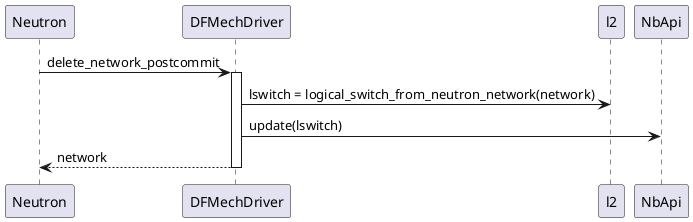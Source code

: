 @startuml delete network
Neutron->DFMechDriver:delete_network_postcommit
activate DFMechDriver
' network = context.current
DFMechDriver->l2:lswitch = logical_switch_from_neutron_network(network)
DFMechDriver->NbApi:update(lswitch)
DFMechDriver-->Neutron:network
deactivate DFMechDriver
@enduml